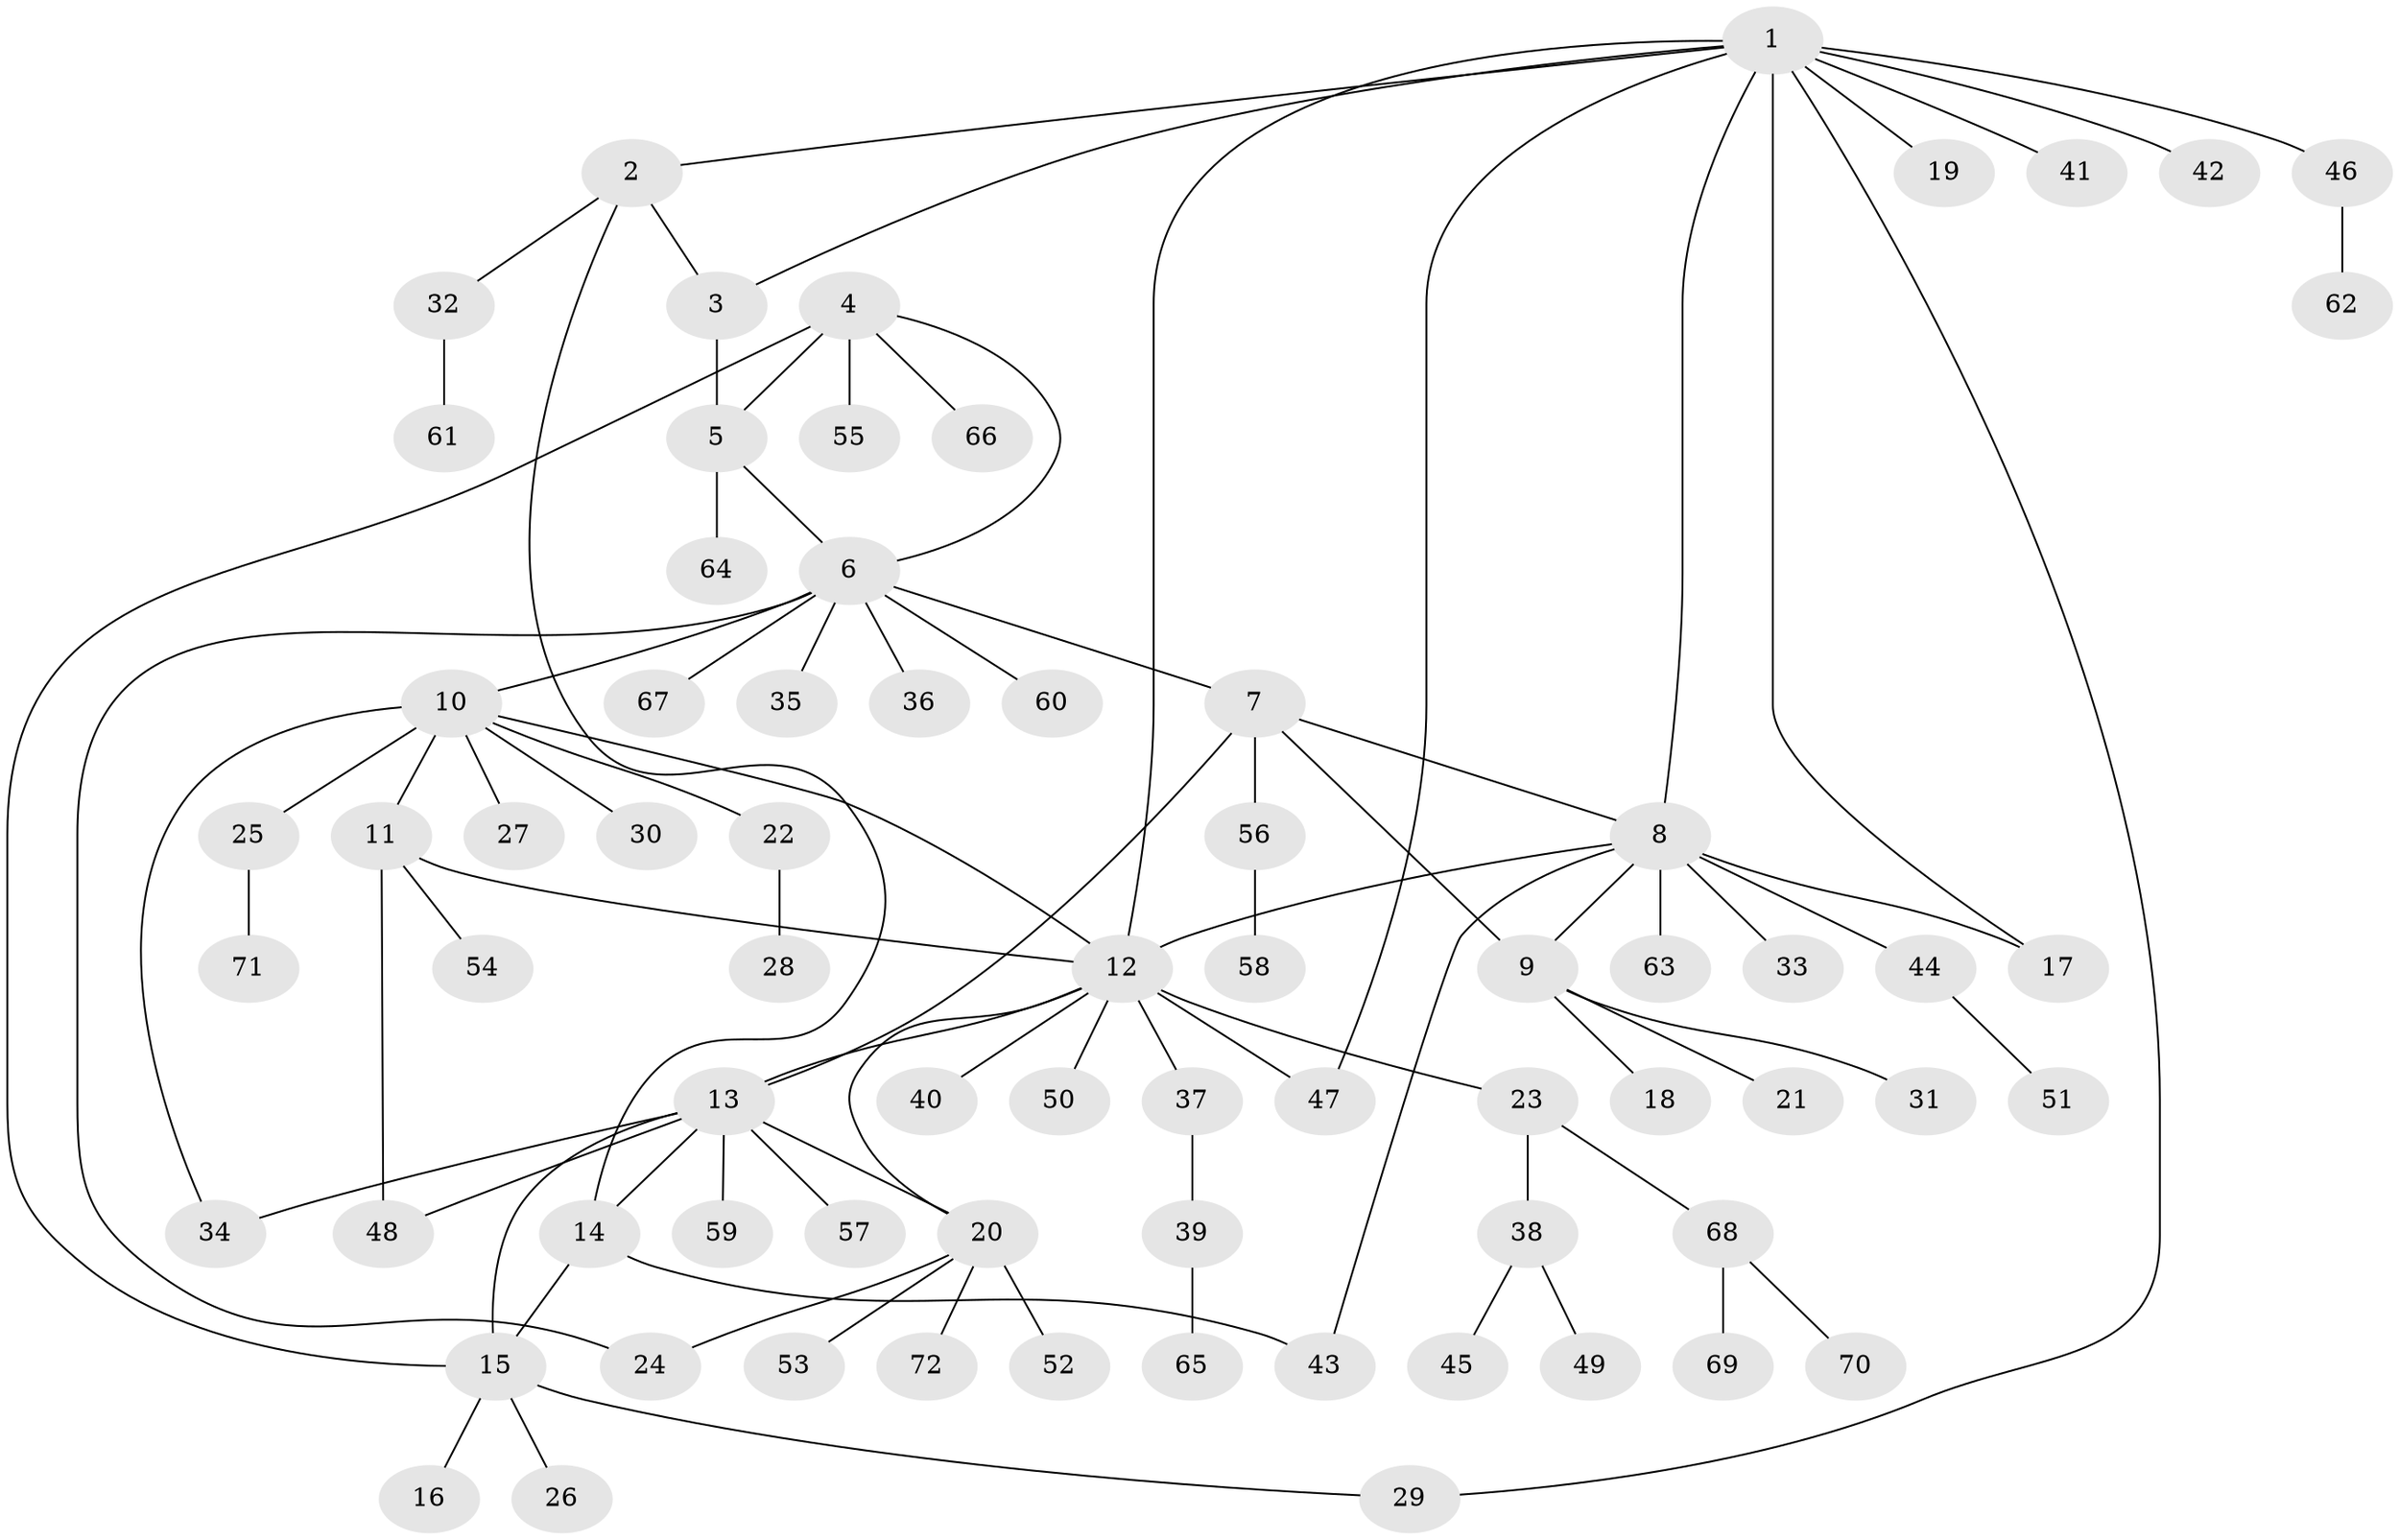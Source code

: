 // coarse degree distribution, {8: 0.03773584905660377, 4: 0.05660377358490566, 11: 0.018867924528301886, 3: 0.05660377358490566, 5: 0.03773584905660377, 17: 0.018867924528301886, 9: 0.018867924528301886, 6: 0.018867924528301886, 1: 0.6037735849056604, 2: 0.1320754716981132}
// Generated by graph-tools (version 1.1) at 2025/52/02/27/25 19:52:16]
// undirected, 72 vertices, 90 edges
graph export_dot {
graph [start="1"]
  node [color=gray90,style=filled];
  1;
  2;
  3;
  4;
  5;
  6;
  7;
  8;
  9;
  10;
  11;
  12;
  13;
  14;
  15;
  16;
  17;
  18;
  19;
  20;
  21;
  22;
  23;
  24;
  25;
  26;
  27;
  28;
  29;
  30;
  31;
  32;
  33;
  34;
  35;
  36;
  37;
  38;
  39;
  40;
  41;
  42;
  43;
  44;
  45;
  46;
  47;
  48;
  49;
  50;
  51;
  52;
  53;
  54;
  55;
  56;
  57;
  58;
  59;
  60;
  61;
  62;
  63;
  64;
  65;
  66;
  67;
  68;
  69;
  70;
  71;
  72;
  1 -- 2;
  1 -- 3;
  1 -- 8;
  1 -- 12;
  1 -- 17;
  1 -- 19;
  1 -- 29;
  1 -- 41;
  1 -- 42;
  1 -- 46;
  1 -- 47;
  2 -- 3;
  2 -- 14;
  2 -- 32;
  3 -- 5;
  4 -- 5;
  4 -- 6;
  4 -- 15;
  4 -- 55;
  4 -- 66;
  5 -- 6;
  5 -- 64;
  6 -- 7;
  6 -- 10;
  6 -- 24;
  6 -- 35;
  6 -- 36;
  6 -- 60;
  6 -- 67;
  7 -- 8;
  7 -- 9;
  7 -- 13;
  7 -- 56;
  8 -- 9;
  8 -- 12;
  8 -- 17;
  8 -- 33;
  8 -- 43;
  8 -- 44;
  8 -- 63;
  9 -- 18;
  9 -- 21;
  9 -- 31;
  10 -- 11;
  10 -- 12;
  10 -- 22;
  10 -- 25;
  10 -- 27;
  10 -- 30;
  10 -- 34;
  11 -- 12;
  11 -- 48;
  11 -- 54;
  12 -- 13;
  12 -- 20;
  12 -- 23;
  12 -- 37;
  12 -- 40;
  12 -- 47;
  12 -- 50;
  13 -- 14;
  13 -- 15;
  13 -- 20;
  13 -- 34;
  13 -- 48;
  13 -- 57;
  13 -- 59;
  14 -- 15;
  14 -- 43;
  15 -- 16;
  15 -- 26;
  15 -- 29;
  20 -- 24;
  20 -- 52;
  20 -- 53;
  20 -- 72;
  22 -- 28;
  23 -- 38;
  23 -- 68;
  25 -- 71;
  32 -- 61;
  37 -- 39;
  38 -- 45;
  38 -- 49;
  39 -- 65;
  44 -- 51;
  46 -- 62;
  56 -- 58;
  68 -- 69;
  68 -- 70;
}
